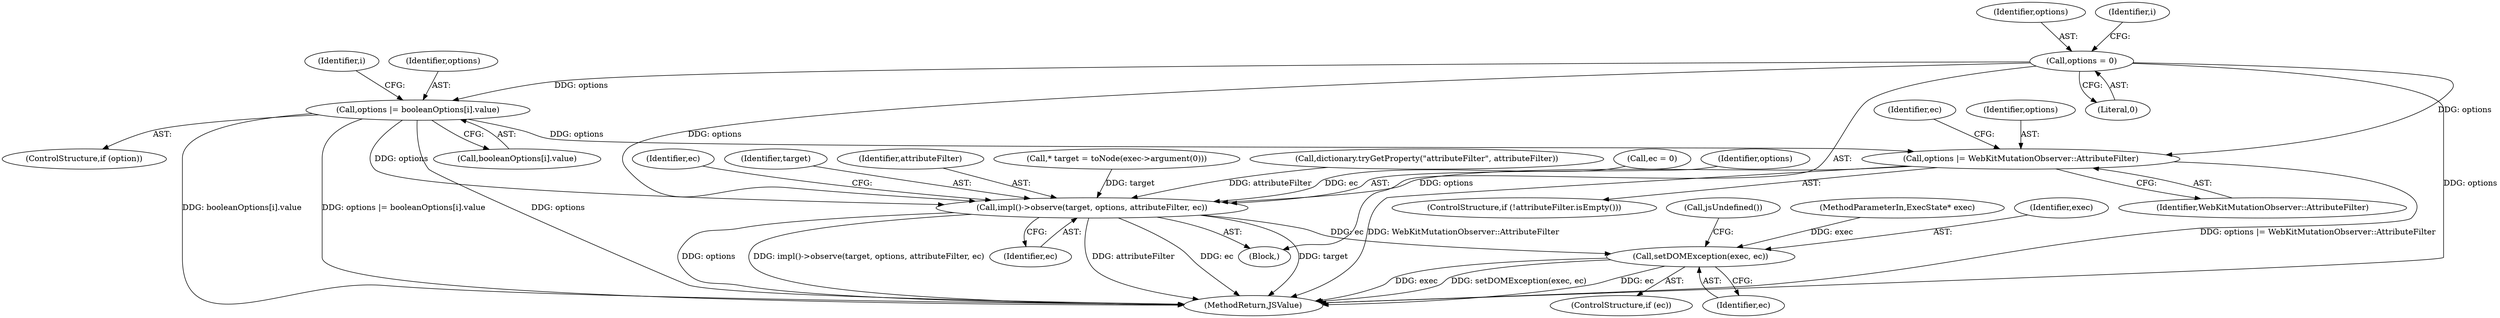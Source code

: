 digraph "0_Chrome_b944f670bb7a8a919daac497a4ea0536c954c201_6@array" {
"1000168" [label="(Call,options |= booleanOptions[i].value)"];
"1000137" [label="(Call,options = 0)"];
"1000186" [label="(Call,options |= WebKitMutationObserver::AttributeFilter)"];
"1000193" [label="(Call,impl()->observe(target, options, attributeFilter, ec))"];
"1000200" [label="(Call,setDOMException(exec, ec))"];
"1000102" [label="(Block,)"];
"1000138" [label="(Identifier,options)"];
"1000204" [label="(Call,jsUndefined())"];
"1000170" [label="(Call,booleanOptions[i].value)"];
"1000199" [label="(Identifier,ec)"];
"1000101" [label="(MethodParameterIn,ExecState* exec)"];
"1000197" [label="(Identifier,ec)"];
"1000194" [label="(Identifier,target)"];
"1000166" [label="(ControlStructure,if (option))"];
"1000196" [label="(Identifier,attributeFilter)"];
"1000205" [label="(MethodReturn,JSValue)"];
"1000113" [label="(Call,* target = toNode(exec->argument(0)))"];
"1000178" [label="(Call,dictionary.tryGetProperty(\"attributeFilter\", attributeFilter))"];
"1000193" [label="(Call,impl()->observe(target, options, attributeFilter, ec))"];
"1000191" [label="(Identifier,ec)"];
"1000190" [label="(Call,ec = 0)"];
"1000186" [label="(Call,options |= WebKitMutationObserver::AttributeFilter)"];
"1000137" [label="(Call,options = 0)"];
"1000168" [label="(Call,options |= booleanOptions[i].value)"];
"1000187" [label="(Identifier,options)"];
"1000200" [label="(Call,setDOMException(exec, ec))"];
"1000149" [label="(Identifier,i)"];
"1000198" [label="(ControlStructure,if (ec))"];
"1000183" [label="(ControlStructure,if (!attributeFilter.isEmpty()))"];
"1000195" [label="(Identifier,options)"];
"1000201" [label="(Identifier,exec)"];
"1000139" [label="(Literal,0)"];
"1000169" [label="(Identifier,options)"];
"1000202" [label="(Identifier,ec)"];
"1000143" [label="(Identifier,i)"];
"1000188" [label="(Identifier,WebKitMutationObserver::AttributeFilter)"];
"1000168" -> "1000166"  [label="AST: "];
"1000168" -> "1000170"  [label="CFG: "];
"1000169" -> "1000168"  [label="AST: "];
"1000170" -> "1000168"  [label="AST: "];
"1000149" -> "1000168"  [label="CFG: "];
"1000168" -> "1000205"  [label="DDG: options |= booleanOptions[i].value"];
"1000168" -> "1000205"  [label="DDG: options"];
"1000168" -> "1000205"  [label="DDG: booleanOptions[i].value"];
"1000137" -> "1000168"  [label="DDG: options"];
"1000168" -> "1000186"  [label="DDG: options"];
"1000168" -> "1000193"  [label="DDG: options"];
"1000137" -> "1000102"  [label="AST: "];
"1000137" -> "1000139"  [label="CFG: "];
"1000138" -> "1000137"  [label="AST: "];
"1000139" -> "1000137"  [label="AST: "];
"1000143" -> "1000137"  [label="CFG: "];
"1000137" -> "1000205"  [label="DDG: options"];
"1000137" -> "1000186"  [label="DDG: options"];
"1000137" -> "1000193"  [label="DDG: options"];
"1000186" -> "1000183"  [label="AST: "];
"1000186" -> "1000188"  [label="CFG: "];
"1000187" -> "1000186"  [label="AST: "];
"1000188" -> "1000186"  [label="AST: "];
"1000191" -> "1000186"  [label="CFG: "];
"1000186" -> "1000205"  [label="DDG: WebKitMutationObserver::AttributeFilter"];
"1000186" -> "1000205"  [label="DDG: options |= WebKitMutationObserver::AttributeFilter"];
"1000186" -> "1000193"  [label="DDG: options"];
"1000193" -> "1000102"  [label="AST: "];
"1000193" -> "1000197"  [label="CFG: "];
"1000194" -> "1000193"  [label="AST: "];
"1000195" -> "1000193"  [label="AST: "];
"1000196" -> "1000193"  [label="AST: "];
"1000197" -> "1000193"  [label="AST: "];
"1000199" -> "1000193"  [label="CFG: "];
"1000193" -> "1000205"  [label="DDG: ec"];
"1000193" -> "1000205"  [label="DDG: target"];
"1000193" -> "1000205"  [label="DDG: options"];
"1000193" -> "1000205"  [label="DDG: impl()->observe(target, options, attributeFilter, ec)"];
"1000193" -> "1000205"  [label="DDG: attributeFilter"];
"1000113" -> "1000193"  [label="DDG: target"];
"1000178" -> "1000193"  [label="DDG: attributeFilter"];
"1000190" -> "1000193"  [label="DDG: ec"];
"1000193" -> "1000200"  [label="DDG: ec"];
"1000200" -> "1000198"  [label="AST: "];
"1000200" -> "1000202"  [label="CFG: "];
"1000201" -> "1000200"  [label="AST: "];
"1000202" -> "1000200"  [label="AST: "];
"1000204" -> "1000200"  [label="CFG: "];
"1000200" -> "1000205"  [label="DDG: exec"];
"1000200" -> "1000205"  [label="DDG: setDOMException(exec, ec)"];
"1000200" -> "1000205"  [label="DDG: ec"];
"1000101" -> "1000200"  [label="DDG: exec"];
}
